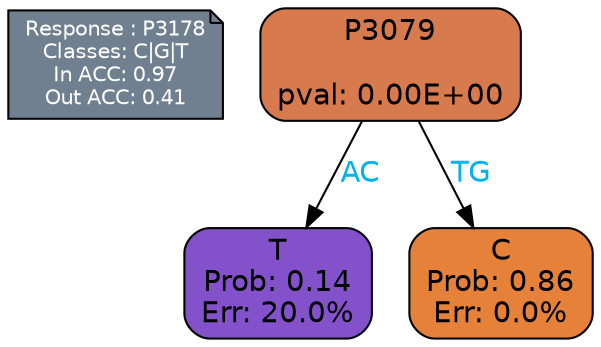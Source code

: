 digraph Tree {
node [shape=box, style="filled, rounded", color="black", fontname=helvetica] ;
graph [ranksep=equally, splines=polylines, bgcolor=transparent, dpi=600] ;
edge [fontname=helvetica] ;
LEGEND [label="Response : P3178
Classes: C|G|T
In ACC: 0.97
Out ACC: 0.41
",shape=note,align=left,style=filled,fillcolor="slategray",fontcolor="white",fontsize=10];1 [label="P3079

pval: 0.00E+00", fillcolor="#d77a4d"] ;
2 [label="T
Prob: 0.14
Err: 20.0%", fillcolor="#8351c9"] ;
3 [label="C
Prob: 0.86
Err: 0.0%", fillcolor="#e58139"] ;
1 -> 2 [label="AC",fontcolor=deepskyblue2] ;
1 -> 3 [label="TG",fontcolor=deepskyblue2] ;
{rank = same; 2;3;}{rank = same; LEGEND;1;}}